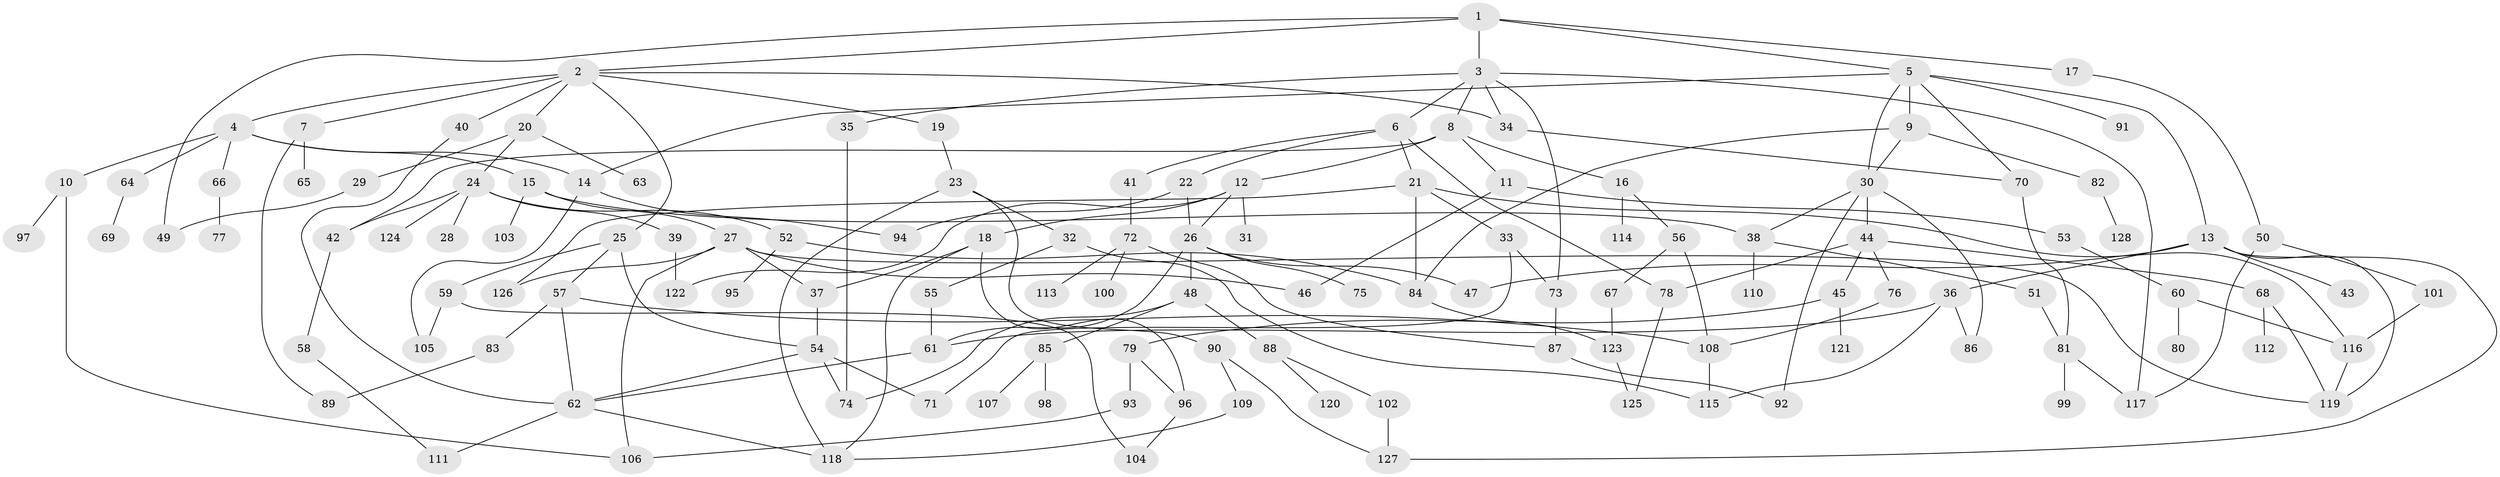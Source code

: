// coarse degree distribution, {8: 0.07692307692307693, 9: 0.02564102564102564, 2: 0.15384615384615385, 3: 0.20512820512820512, 6: 0.05128205128205128, 4: 0.1282051282051282, 5: 0.15384615384615385, 7: 0.07692307692307693, 1: 0.10256410256410256, 10: 0.02564102564102564}
// Generated by graph-tools (version 1.1) at 2025/36/03/04/25 23:36:00]
// undirected, 128 vertices, 183 edges
graph export_dot {
  node [color=gray90,style=filled];
  1;
  2;
  3;
  4;
  5;
  6;
  7;
  8;
  9;
  10;
  11;
  12;
  13;
  14;
  15;
  16;
  17;
  18;
  19;
  20;
  21;
  22;
  23;
  24;
  25;
  26;
  27;
  28;
  29;
  30;
  31;
  32;
  33;
  34;
  35;
  36;
  37;
  38;
  39;
  40;
  41;
  42;
  43;
  44;
  45;
  46;
  47;
  48;
  49;
  50;
  51;
  52;
  53;
  54;
  55;
  56;
  57;
  58;
  59;
  60;
  61;
  62;
  63;
  64;
  65;
  66;
  67;
  68;
  69;
  70;
  71;
  72;
  73;
  74;
  75;
  76;
  77;
  78;
  79;
  80;
  81;
  82;
  83;
  84;
  85;
  86;
  87;
  88;
  89;
  90;
  91;
  92;
  93;
  94;
  95;
  96;
  97;
  98;
  99;
  100;
  101;
  102;
  103;
  104;
  105;
  106;
  107;
  108;
  109;
  110;
  111;
  112;
  113;
  114;
  115;
  116;
  117;
  118;
  119;
  120;
  121;
  122;
  123;
  124;
  125;
  126;
  127;
  128;
  1 -- 2;
  1 -- 3;
  1 -- 5;
  1 -- 17;
  1 -- 49;
  2 -- 4;
  2 -- 7;
  2 -- 19;
  2 -- 20;
  2 -- 25;
  2 -- 40;
  2 -- 34;
  3 -- 6;
  3 -- 8;
  3 -- 34;
  3 -- 35;
  3 -- 73;
  3 -- 117;
  4 -- 10;
  4 -- 14;
  4 -- 15;
  4 -- 64;
  4 -- 66;
  5 -- 9;
  5 -- 13;
  5 -- 30;
  5 -- 70;
  5 -- 91;
  5 -- 14;
  6 -- 21;
  6 -- 22;
  6 -- 41;
  6 -- 78;
  7 -- 65;
  7 -- 89;
  8 -- 11;
  8 -- 12;
  8 -- 16;
  8 -- 42;
  9 -- 82;
  9 -- 30;
  9 -- 84;
  10 -- 97;
  10 -- 106;
  11 -- 46;
  11 -- 53;
  12 -- 18;
  12 -- 26;
  12 -- 31;
  12 -- 122;
  13 -- 36;
  13 -- 43;
  13 -- 47;
  13 -- 119;
  13 -- 127;
  14 -- 105;
  14 -- 94;
  15 -- 27;
  15 -- 38;
  15 -- 103;
  16 -- 56;
  16 -- 114;
  17 -- 50;
  18 -- 96;
  18 -- 118;
  18 -- 37;
  19 -- 23;
  20 -- 24;
  20 -- 29;
  20 -- 63;
  21 -- 33;
  21 -- 116;
  21 -- 126;
  21 -- 84;
  22 -- 94;
  22 -- 26;
  23 -- 32;
  23 -- 90;
  23 -- 118;
  24 -- 28;
  24 -- 39;
  24 -- 52;
  24 -- 124;
  24 -- 42;
  25 -- 54;
  25 -- 57;
  25 -- 59;
  26 -- 48;
  26 -- 75;
  26 -- 61;
  26 -- 47;
  27 -- 37;
  27 -- 106;
  27 -- 119;
  27 -- 126;
  27 -- 46;
  29 -- 49;
  30 -- 44;
  30 -- 92;
  30 -- 38;
  30 -- 86;
  32 -- 55;
  32 -- 115;
  33 -- 71;
  33 -- 73;
  34 -- 70;
  35 -- 74;
  36 -- 61;
  36 -- 86;
  36 -- 115;
  37 -- 54;
  38 -- 51;
  38 -- 110;
  39 -- 122;
  40 -- 62;
  41 -- 72;
  42 -- 58;
  44 -- 45;
  44 -- 68;
  44 -- 76;
  44 -- 78;
  45 -- 79;
  45 -- 121;
  48 -- 85;
  48 -- 88;
  48 -- 74;
  50 -- 101;
  50 -- 117;
  51 -- 81;
  52 -- 84;
  52 -- 95;
  53 -- 60;
  54 -- 71;
  54 -- 74;
  54 -- 62;
  55 -- 61;
  56 -- 67;
  56 -- 108;
  57 -- 83;
  57 -- 62;
  57 -- 108;
  58 -- 111;
  59 -- 104;
  59 -- 105;
  60 -- 80;
  60 -- 116;
  61 -- 62;
  62 -- 118;
  62 -- 111;
  64 -- 69;
  66 -- 77;
  67 -- 123;
  68 -- 112;
  68 -- 119;
  70 -- 81;
  72 -- 87;
  72 -- 100;
  72 -- 113;
  73 -- 87;
  76 -- 108;
  78 -- 125;
  79 -- 93;
  79 -- 96;
  81 -- 99;
  81 -- 117;
  82 -- 128;
  83 -- 89;
  84 -- 123;
  85 -- 98;
  85 -- 107;
  87 -- 92;
  88 -- 102;
  88 -- 120;
  90 -- 109;
  90 -- 127;
  93 -- 106;
  96 -- 104;
  101 -- 116;
  102 -- 127;
  108 -- 115;
  109 -- 118;
  116 -- 119;
  123 -- 125;
}
